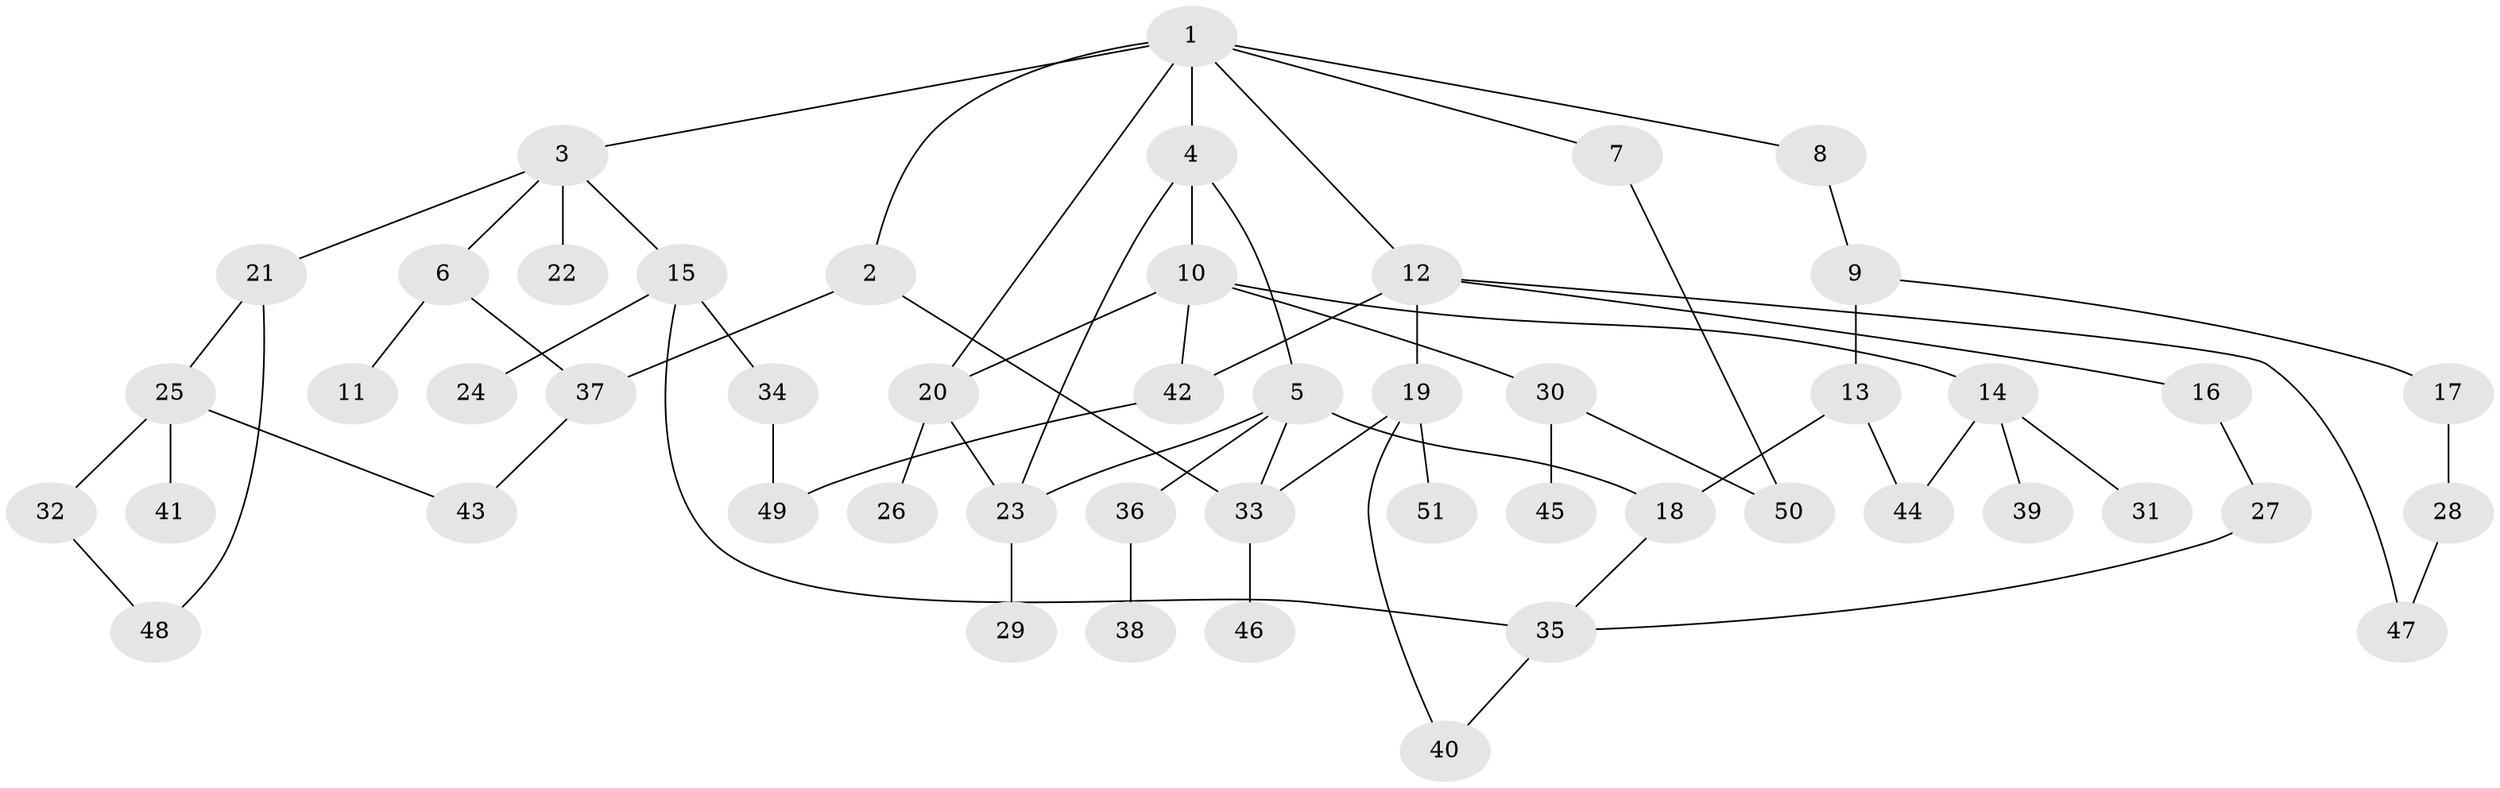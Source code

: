 // coarse degree distribution, {7: 0.027777777777777776, 3: 0.16666666666666666, 6: 0.027777777777777776, 2: 0.19444444444444445, 5: 0.08333333333333333, 4: 0.2222222222222222, 1: 0.2777777777777778}
// Generated by graph-tools (version 1.1) at 2025/36/03/04/25 23:36:06]
// undirected, 51 vertices, 67 edges
graph export_dot {
  node [color=gray90,style=filled];
  1;
  2;
  3;
  4;
  5;
  6;
  7;
  8;
  9;
  10;
  11;
  12;
  13;
  14;
  15;
  16;
  17;
  18;
  19;
  20;
  21;
  22;
  23;
  24;
  25;
  26;
  27;
  28;
  29;
  30;
  31;
  32;
  33;
  34;
  35;
  36;
  37;
  38;
  39;
  40;
  41;
  42;
  43;
  44;
  45;
  46;
  47;
  48;
  49;
  50;
  51;
  1 -- 2;
  1 -- 3;
  1 -- 4;
  1 -- 7;
  1 -- 8;
  1 -- 12;
  1 -- 20;
  2 -- 33;
  2 -- 37;
  3 -- 6;
  3 -- 15;
  3 -- 21;
  3 -- 22;
  4 -- 5;
  4 -- 10;
  4 -- 23;
  5 -- 18;
  5 -- 36;
  5 -- 33;
  5 -- 23;
  6 -- 11;
  6 -- 37;
  7 -- 50;
  8 -- 9;
  9 -- 13;
  9 -- 17;
  10 -- 14;
  10 -- 20;
  10 -- 30;
  10 -- 42;
  12 -- 16;
  12 -- 19;
  12 -- 42;
  12 -- 47;
  13 -- 44;
  13 -- 18;
  14 -- 31;
  14 -- 39;
  14 -- 44;
  15 -- 24;
  15 -- 34;
  15 -- 35;
  16 -- 27;
  17 -- 28;
  18 -- 35;
  19 -- 51;
  19 -- 40;
  19 -- 33;
  20 -- 23;
  20 -- 26;
  21 -- 25;
  21 -- 48;
  23 -- 29;
  25 -- 32;
  25 -- 41;
  25 -- 43;
  27 -- 35;
  28 -- 47;
  30 -- 45;
  30 -- 50;
  32 -- 48;
  33 -- 46;
  34 -- 49;
  35 -- 40;
  36 -- 38;
  37 -- 43;
  42 -- 49;
}
